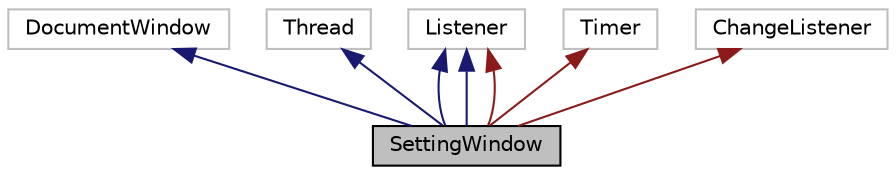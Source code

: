digraph "SettingWindow"
{
 // LATEX_PDF_SIZE
  edge [fontname="Helvetica",fontsize="10",labelfontname="Helvetica",labelfontsize="10"];
  node [fontname="Helvetica",fontsize="10",shape=record];
  Node6 [label="SettingWindow",height=0.2,width=0.4,color="black", fillcolor="grey75", style="filled", fontcolor="black",tooltip=" "];
  Node7 -> Node6 [dir="back",color="midnightblue",fontsize="10",style="solid",fontname="Helvetica"];
  Node7 [label="DocumentWindow",height=0.2,width=0.4,color="grey75", fillcolor="white", style="filled",tooltip=" "];
  Node8 -> Node6 [dir="back",color="midnightblue",fontsize="10",style="solid",fontname="Helvetica"];
  Node8 [label="Thread",height=0.2,width=0.4,color="grey75", fillcolor="white", style="filled",tooltip=" "];
  Node9 -> Node6 [dir="back",color="midnightblue",fontsize="10",style="solid",fontname="Helvetica"];
  Node9 [label="Listener",height=0.2,width=0.4,color="grey75", fillcolor="white", style="filled",tooltip=" "];
  Node9 -> Node6 [dir="back",color="midnightblue",fontsize="10",style="solid",fontname="Helvetica"];
  Node9 -> Node6 [dir="back",color="firebrick4",fontsize="10",style="solid",fontname="Helvetica"];
  Node10 -> Node6 [dir="back",color="firebrick4",fontsize="10",style="solid",fontname="Helvetica"];
  Node10 [label="Timer",height=0.2,width=0.4,color="grey75", fillcolor="white", style="filled",tooltip=" "];
  Node11 -> Node6 [dir="back",color="firebrick4",fontsize="10",style="solid",fontname="Helvetica"];
  Node11 [label="ChangeListener",height=0.2,width=0.4,color="grey75", fillcolor="white", style="filled",tooltip=" "];
}
